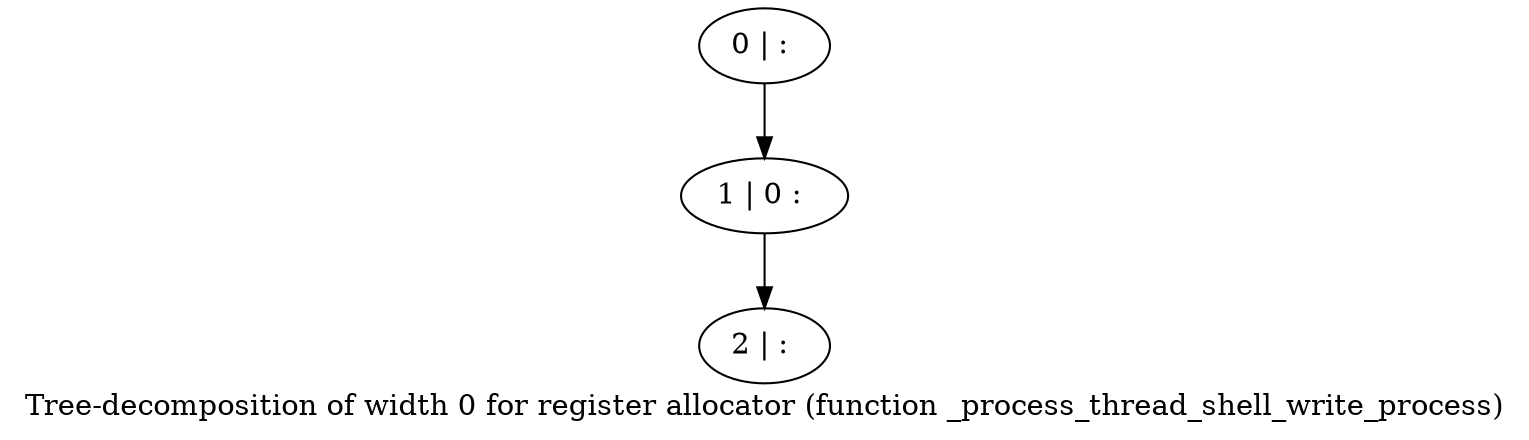digraph G {
graph [label="Tree-decomposition of width 0 for register allocator (function _process_thread_shell_write_process)"]
0[label="0 | : "];
1[label="1 | 0 : "];
2[label="2 | : "];
0->1 ;
1->2 ;
}
